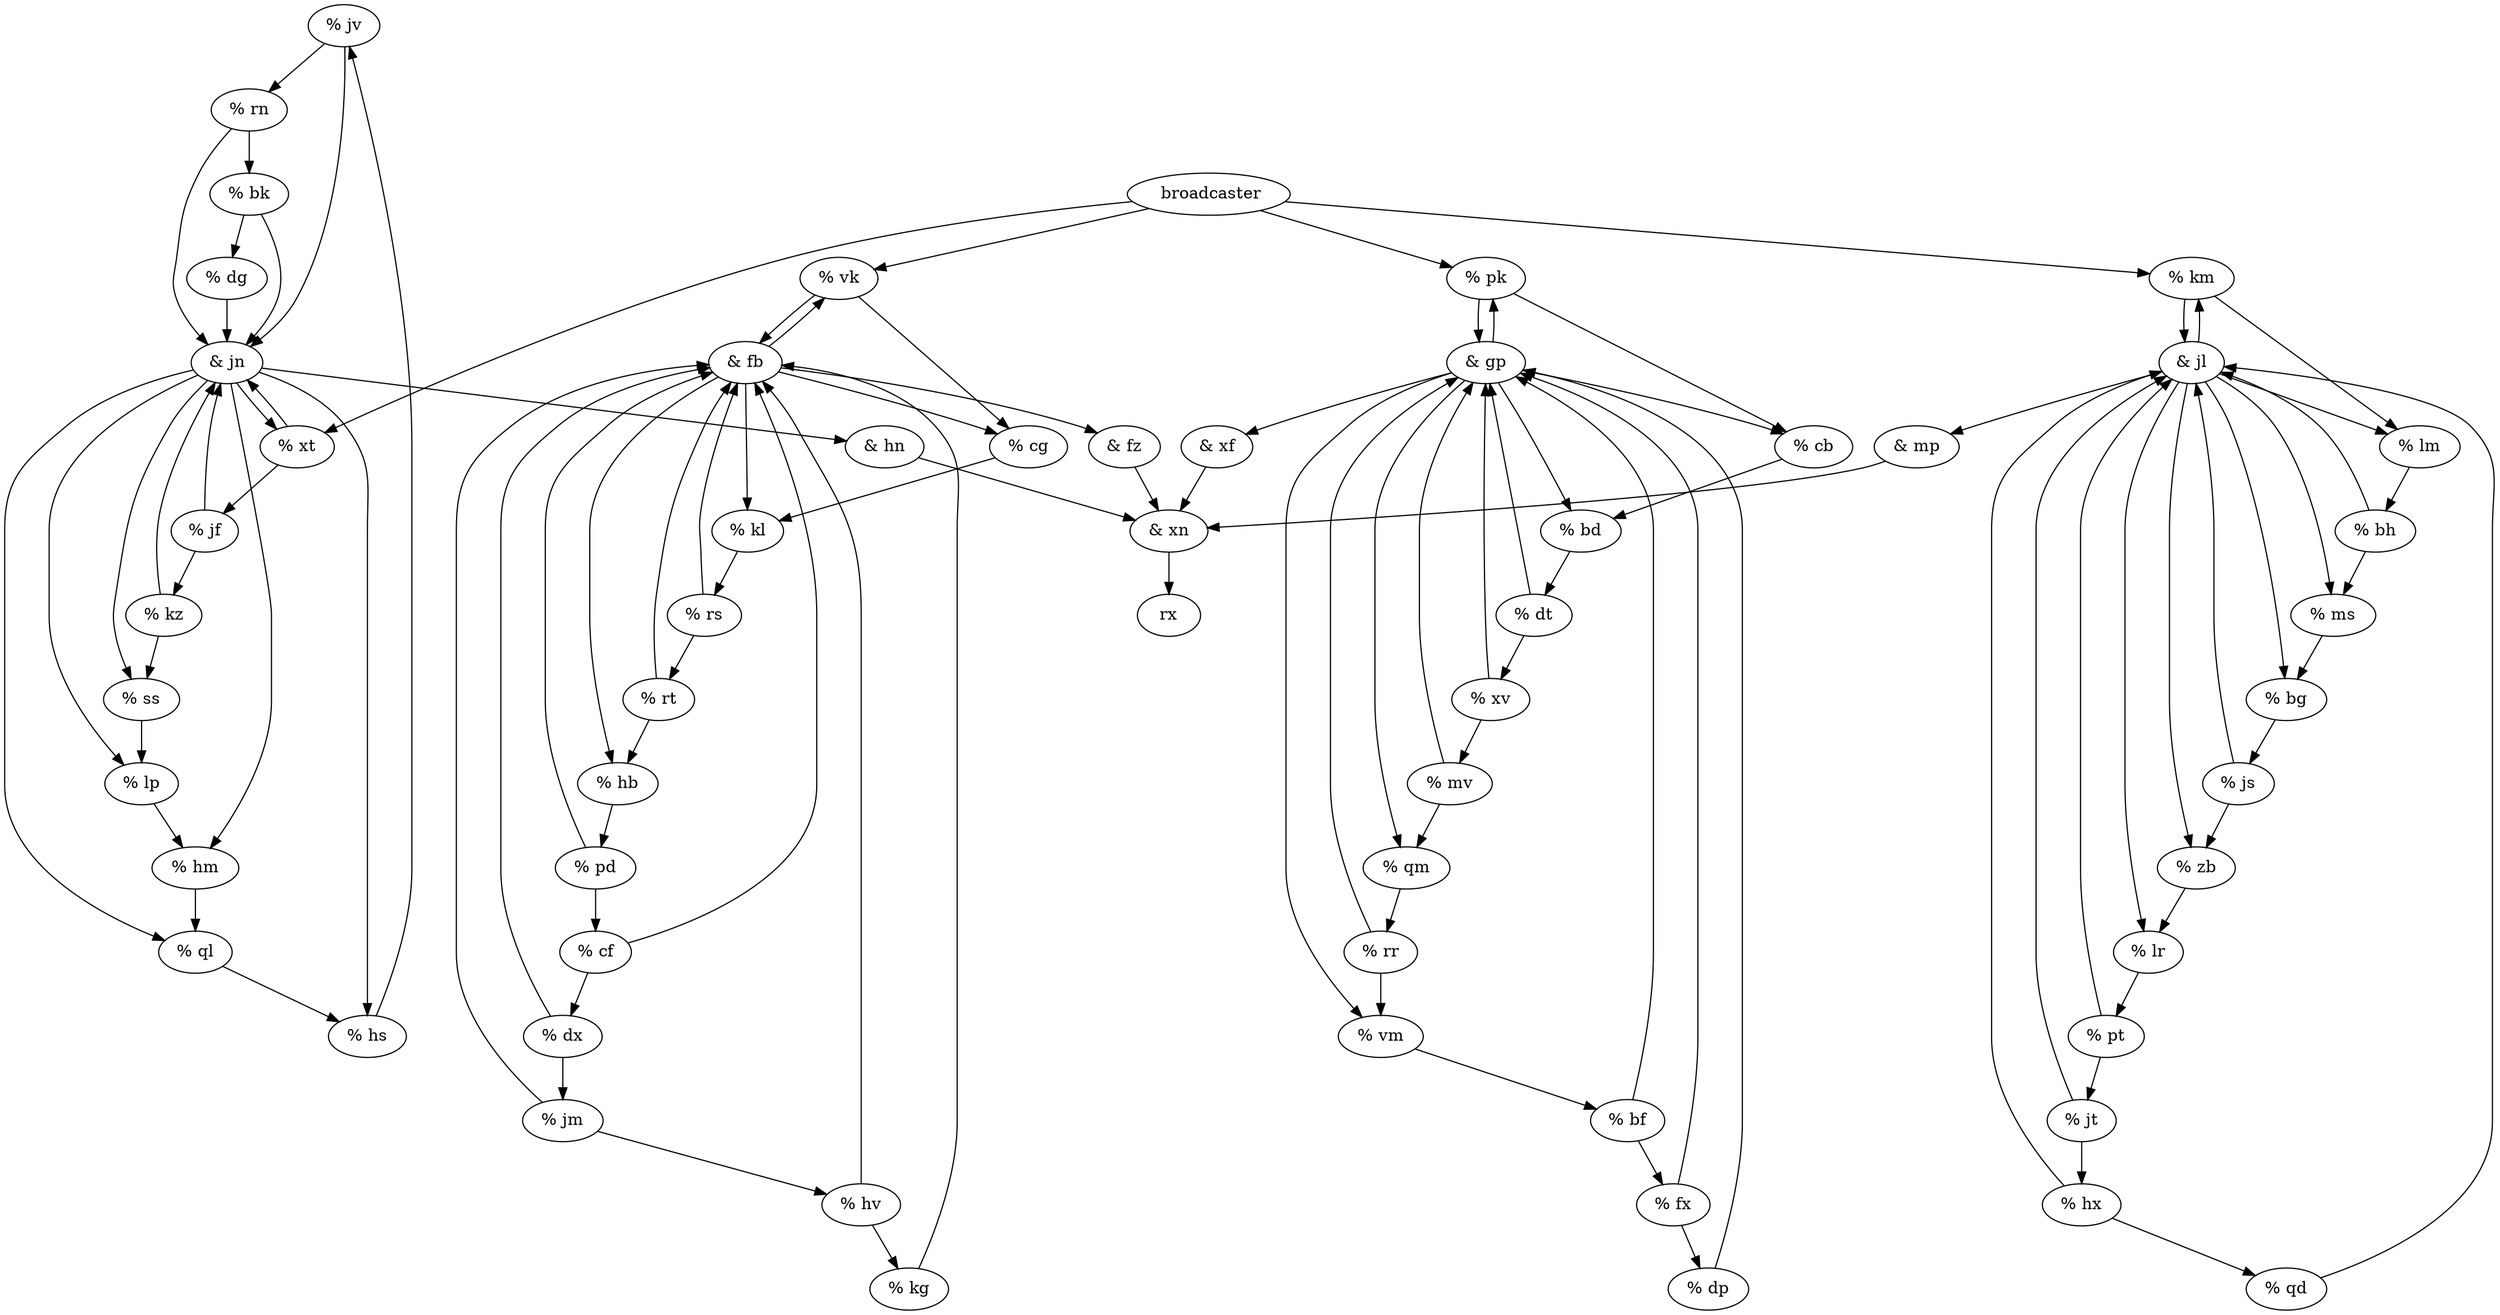 digraph {
jv -> rn
  jv -> jn
  fb -> hb
  fb -> vk
  fb -> fz
  fb -> kl
  fb -> cg
  rr -> vm
  rr -> gp
  gp -> vm
  gp -> cb
  gp -> bd
  gp -> qm
  gp -> xf
  gp -> pk
  hm -> ql
  cf -> dx
  cf -> fb
  cg -> kl
  hv -> kg
  hv -> fb
  hs -> jv
  bd -> dt
  xv -> mv
  xv -> gp
  js -> zb
  js -> jl
  rn -> bk
  rn -> jn
  lp -> hm
  dx -> fb
  dx -> jm
  ss -> lp
  hn -> xn
  bh -> jl
  bh -> ms
  km -> jl
  km -> lm
  mv -> gp
  mv -> qm
  jl -> km
  jl -> lm
  jl -> ms
  jl -> mp
  jl -> lr
  jl -> zb
  jl -> bg
  pt -> jt
  pt -> jl
  cb -> bd
  xt -> jn
  xt -> jf
  kg -> fb
  dg -> jn
  rt -> fb
  rt -> hb
  broadcaster -> km
  broadcaster -> xt
  broadcaster -> pk
  broadcaster -> vk
  lr -> pt
  vm -> bf
  hx -> qd
  hx -> jl
  mp -> xn
  hb -> pd
  vk -> cg
  vk -> fb
  kl -> rs
  pk -> gp
  pk -> cb
  jt -> hx
  jt -> jl
  jn -> hs
  jn -> lp
  jn -> hm
  jn -> hn
  jn -> ql
  jn -> xt
  jn -> ss
  bg -> js
  kz -> ss
  kz -> jn
  bf -> fx
  bf -> gp
  bk -> dg
  bk -> jn
  qm -> rr
  fx -> gp
  fx -> dp
  dp -> gp
  jf -> jn
  jf -> kz
  jm -> hv
  jm -> fb
  ql -> hs
  ms -> bg
  zb -> lr
  rs -> fb
  rs -> rt
  dt -> xv
  dt -> gp
  lm -> bh
  xf -> xn
  pd -> cf
  pd -> fb
  qd -> jl
  xn -> rx
  fz -> xn
  jv [label="% jv"]
  fb [label="& fb"]
  rr [label="% rr"]
  gp [label="& gp"]
  hm [label="% hm"]
  cf [label="% cf"]
  cg [label="% cg"]
  hv [label="% hv"]
  hs [label="% hs"]
  bd [label="% bd"]
  xv [label="% xv"]
  js [label="% js"]
  rn [label="% rn"]
  lp [label="% lp"]
  dx [label="% dx"]
  ss [label="% ss"]
  hn [label="& hn"]
  bh [label="% bh"]
  km [label="% km"]
  mv [label="% mv"]
  jl [label="& jl"]
  pt [label="% pt"]
  cb [label="% cb"]
  xt [label="% xt"]
  kg [label="% kg"]
  dg [label="% dg"]
  rt [label="% rt"]
  broadcaster [label=" broadcaster"]
  lr [label="% lr"]
  vm [label="% vm"]
  hx [label="% hx"]
  mp [label="& mp"]
  hb [label="% hb"]
  vk [label="% vk"]
  kl [label="% kl"]
  pk [label="% pk"]
  jt [label="% jt"]
  jn [label="& jn"]
  bg [label="% bg"]
  kz [label="% kz"]
  bf [label="% bf"]
  bk [label="% bk"]
  qm [label="% qm"]
  fx [label="% fx"]
  dp [label="% dp"]
  jf [label="% jf"]
  jm [label="% jm"]
  ql [label="% ql"]
  ms [label="% ms"]
  zb [label="% zb"]
  rs [label="% rs"]
  dt [label="% dt"]
  lm [label="% lm"]
  xf [label="& xf"]
  pd [label="% pd"]
  qd [label="% qd"]
  xn [label="& xn"]
  fz [label="& fz"]
}

